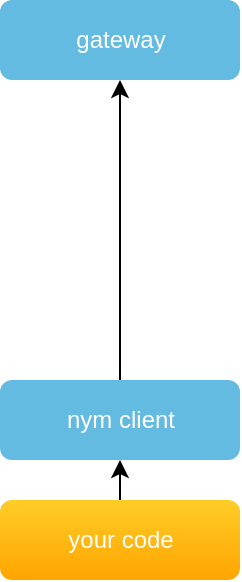<mxfile>
    <diagram id="6a731a19-8d31-9384-78a2-239565b7b9f0" name="Page-1">
        <mxGraphModel dx="1086" dy="807" grid="1" gridSize="10" guides="1" tooltips="1" connect="1" arrows="1" fold="1" page="1" pageScale="1" pageWidth="1169" pageHeight="827" background="#ffffff" math="0" shadow="0">
            <root>
                <mxCell id="0"/>
                <mxCell id="1" parent="0"/>
                <mxCell id="iYXQ7Nyt1rIkLqZsySKX-1545" value="gateway" style="rounded=1;fillColor=#64BBE2;strokeColor=none;strokeWidth=3;shadow=0;html=1;fontColor=#FFFFFF;" parent="1" vertex="1">
                    <mxGeometry x="190" y="180" width="120" height="40" as="geometry"/>
                </mxCell>
                <mxCell id="1393" style="edgeStyle=orthogonalEdgeStyle;rounded=0;orthogonalLoop=1;jettySize=auto;html=1;exitX=0.5;exitY=0;exitDx=0;exitDy=0;entryX=0.5;entryY=1;entryDx=0;entryDy=0;" edge="1" parent="1" source="iYXQ7Nyt1rIkLqZsySKX-1555" target="iYXQ7Nyt1rIkLqZsySKX-1545">
                    <mxGeometry relative="1" as="geometry"/>
                </mxCell>
                <mxCell id="iYXQ7Nyt1rIkLqZsySKX-1555" value="nym client" style="rounded=1;fillColor=#64BBE2;strokeColor=none;strokeWidth=3;shadow=0;html=1;fontColor=#FFFFFF;" parent="1" vertex="1">
                    <mxGeometry x="190" y="370" width="120" height="40" as="geometry"/>
                </mxCell>
                <mxCell id="1392" style="edgeStyle=orthogonalEdgeStyle;rounded=0;orthogonalLoop=1;jettySize=auto;html=1;exitX=0.5;exitY=0;exitDx=0;exitDy=0;entryX=0.5;entryY=1;entryDx=0;entryDy=0;" edge="1" parent="1" source="iYXQ7Nyt1rIkLqZsySKX-1557" target="iYXQ7Nyt1rIkLqZsySKX-1555">
                    <mxGeometry relative="1" as="geometry"/>
                </mxCell>
                <mxCell id="iYXQ7Nyt1rIkLqZsySKX-1557" value="your code" style="rounded=1;fillColor=#ffcd28;strokeColor=none;strokeWidth=3;shadow=0;html=1;gradientColor=#ffa500;fontColor=#FFFFFF;" parent="1" vertex="1">
                    <mxGeometry x="190" y="430" width="120" height="40" as="geometry"/>
                </mxCell>
            </root>
        </mxGraphModel>
    </diagram>
</mxfile>